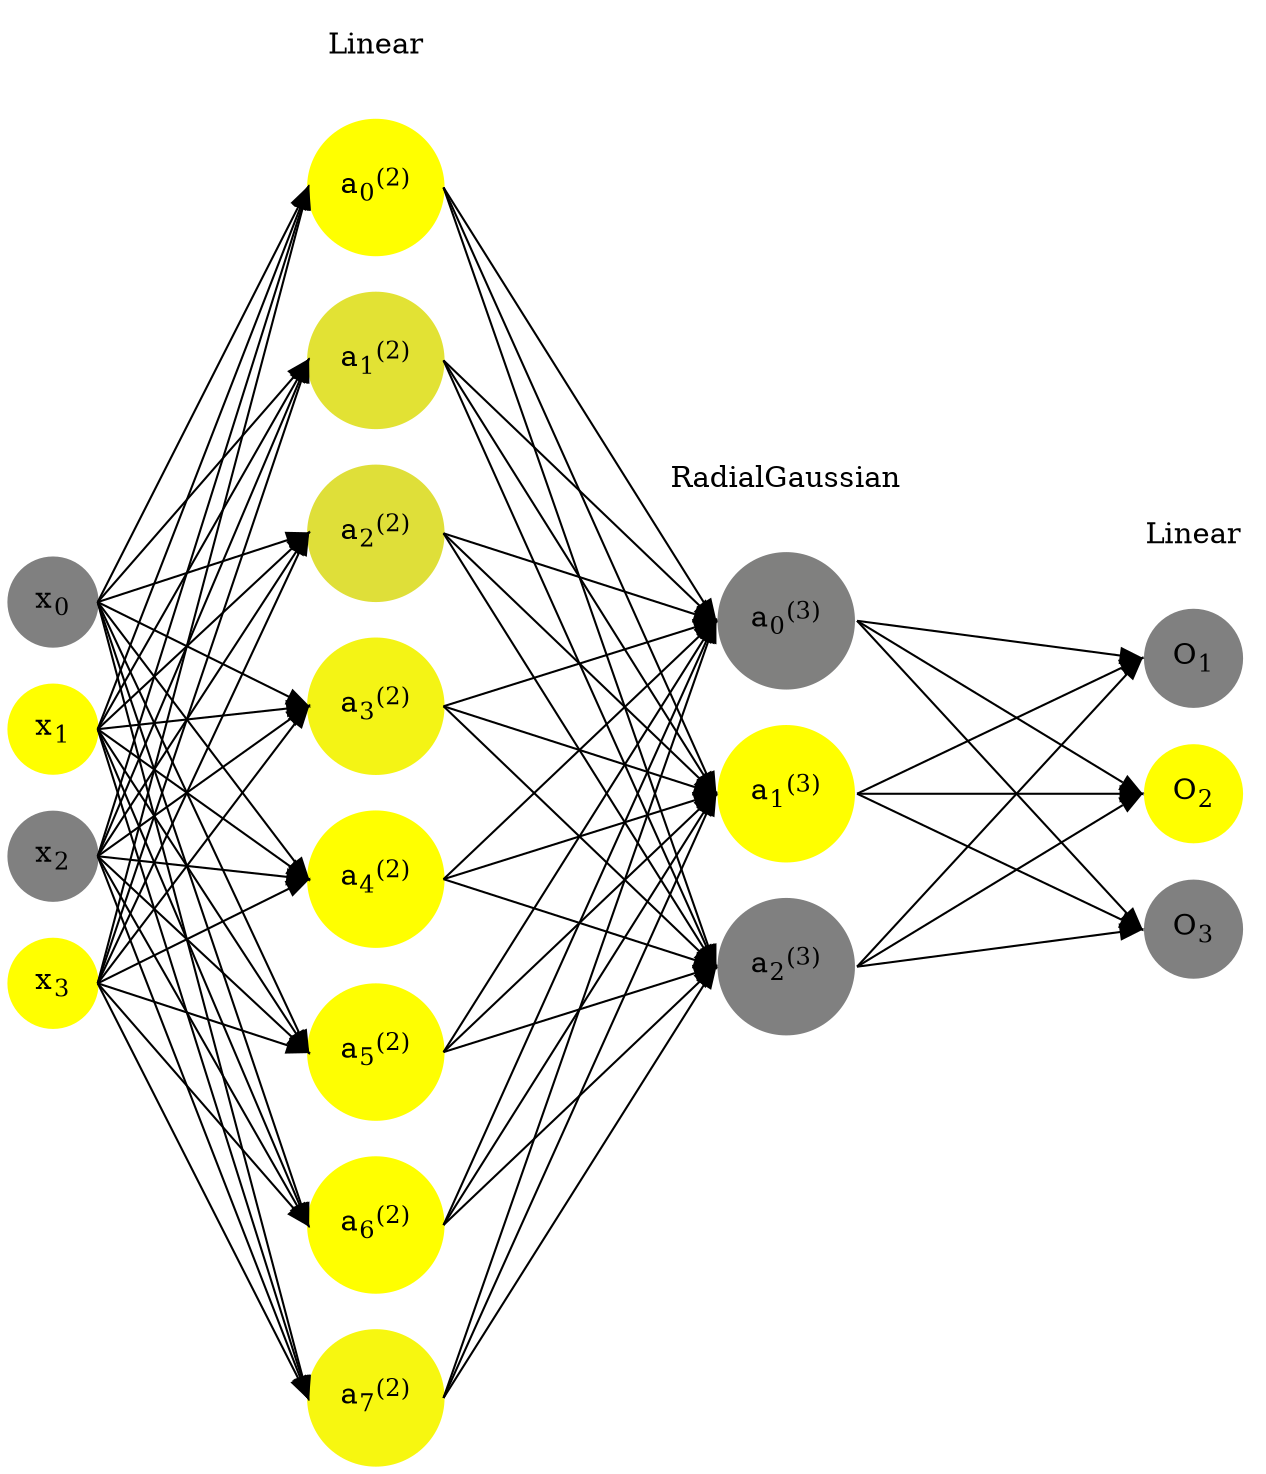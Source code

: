 digraph G {
	rankdir = LR;
	splines=false;
	edge[style=invis];
	ranksep= 1.4;
	{
	node [shape=circle, color="0.1667, 0.0, 0.5", style=filled, fillcolor="0.1667, 0.0, 0.5"];
	x0 [label=<x<sub>0</sub>>];
	}
	{
	node [shape=circle, color="0.1667, 1.0, 1.0", style=filled, fillcolor="0.1667, 1.0, 1.0"];
	x1 [label=<x<sub>1</sub>>];
	}
	{
	node [shape=circle, color="0.1667, 0.0, 0.5", style=filled, fillcolor="0.1667, 0.0, 0.5"];
	x2 [label=<x<sub>2</sub>>];
	}
	{
	node [shape=circle, color="0.1667, 1.0, 1.0", style=filled, fillcolor="0.1667, 1.0, 1.0"];
	x3 [label=<x<sub>3</sub>>];
	}
	{
	node [shape=circle, color="0.1667, 1.729203, 1.364602", style=filled, fillcolor="0.1667, 1.729203, 1.364602"];
	a02 [label=<a<sub>0</sub><sup>(2)</sup>>];
	}
	{
	node [shape=circle, color="0.1667, 0.768067, 0.884034", style=filled, fillcolor="0.1667, 0.768067, 0.884034"];
	a12 [label=<a<sub>1</sub><sup>(2)</sup>>];
	}
	{
	node [shape=circle, color="0.1667, 0.742814, 0.871407", style=filled, fillcolor="0.1667, 0.742814, 0.871407"];
	a22 [label=<a<sub>2</sub><sup>(2)</sup>>];
	}
	{
	node [shape=circle, color="0.1667, 0.913182, 0.956591", style=filled, fillcolor="0.1667, 0.913182, 0.956591"];
	a32 [label=<a<sub>3</sub><sup>(2)</sup>>];
	}
	{
	node [shape=circle, color="0.1667, 1.401692, 1.200846", style=filled, fillcolor="0.1667, 1.401692, 1.200846"];
	a42 [label=<a<sub>4</sub><sup>(2)</sup>>];
	}
	{
	node [shape=circle, color="0.1667, 0.990368, 0.995184", style=filled, fillcolor="0.1667, 0.990368, 0.995184"];
	a52 [label=<a<sub>5</sub><sup>(2)</sup>>];
	}
	{
	node [shape=circle, color="0.1667, 1.885933, 1.442967", style=filled, fillcolor="0.1667, 1.885933, 1.442967"];
	a62 [label=<a<sub>6</sub><sup>(2)</sup>>];
	}
	{
	node [shape=circle, color="0.1667, 0.934542, 0.967271", style=filled, fillcolor="0.1667, 0.934542, 0.967271"];
	a72 [label=<a<sub>7</sub><sup>(2)</sup>>];
	}
	{
	node [shape=circle, color="0.1667, 0.000108, 0.500054", style=filled, fillcolor="0.1667, 0.000108, 0.500054"];
	a03 [label=<a<sub>0</sub><sup>(3)</sup>>];
	}
	{
	node [shape=circle, color="0.1667, 0.999999, 1.000000", style=filled, fillcolor="0.1667, 0.999999, 1.000000"];
	a13 [label=<a<sub>1</sub><sup>(3)</sup>>];
	}
	{
	node [shape=circle, color="0.1667, 0.000000, 0.500000", style=filled, fillcolor="0.1667, 0.000000, 0.500000"];
	a23 [label=<a<sub>2</sub><sup>(3)</sup>>];
	}
	{
	node [shape=circle, color="0.1667, 0.0, 0.5", style=filled, fillcolor="0.1667, 0.0, 0.5"];
	O1 [label=<O<sub>1</sub>>];
	}
	{
	node [shape=circle, color="0.1667, 1.0, 1.0", style=filled, fillcolor="0.1667, 1.0, 1.0"];
	O2 [label=<O<sub>2</sub>>];
	}
	{
	node [shape=circle, color="0.1667, 0.0, 0.5", style=filled, fillcolor="0.1667, 0.0, 0.5"];
	O3 [label=<O<sub>3</sub>>];
	}
	{
	rank=same;
	x0->x1->x2->x3;
	}
	{
	rank=same;
	a02->a12->a22->a32->a42->a52->a62->a72;
	}
	{
	rank=same;
	a03->a13->a23;
	}
	{
	rank=same;
	O1->O2->O3;
	}
	l1 [shape=plaintext,label="Linear"];
	l1->a02;
	{rank=same; l1;a02};
	l2 [shape=plaintext,label="RadialGaussian"];
	l2->a03;
	{rank=same; l2;a03};
	l3 [shape=plaintext,label="Linear"];
	l3->O1;
	{rank=same; l3;O1};
edge[style=solid, tailport=e, headport=w];
	{x0;x1;x2;x3} -> {a02;a12;a22;a32;a42;a52;a62;a72};
	{a02;a12;a22;a32;a42;a52;a62;a72} -> {a03;a13;a23};
	{a03;a13;a23} -> {O1,O2,O3};
}